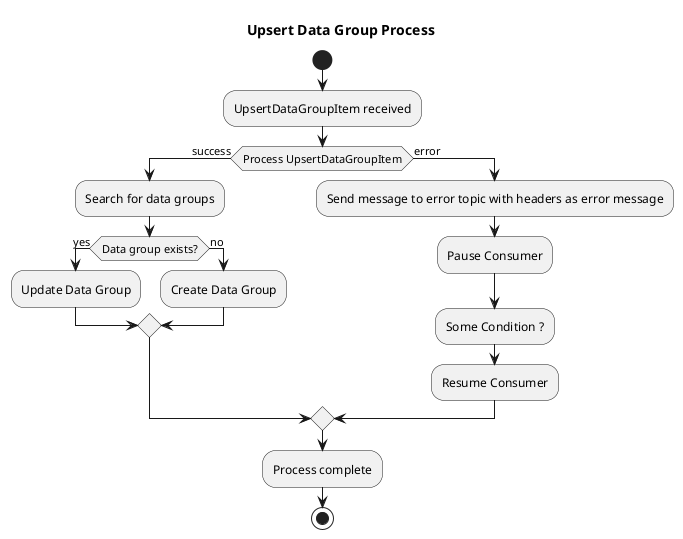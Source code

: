 @startuml

title Upsert Data Group Process

start

:UpsertDataGroupItem received;
if (Process UpsertDataGroupItem) then (success)
  :Search for data groups;
  if (Data group exists?) then (yes)
    :Update Data Group;
  else (no)
    :Create Data Group;
  endif
else (error)
  :Send message to error topic with headers as error message;
  :Pause Consumer;
  :Some Condition ?;
  :Resume Consumer;
endif

:Process complete;

stop

@enduml
